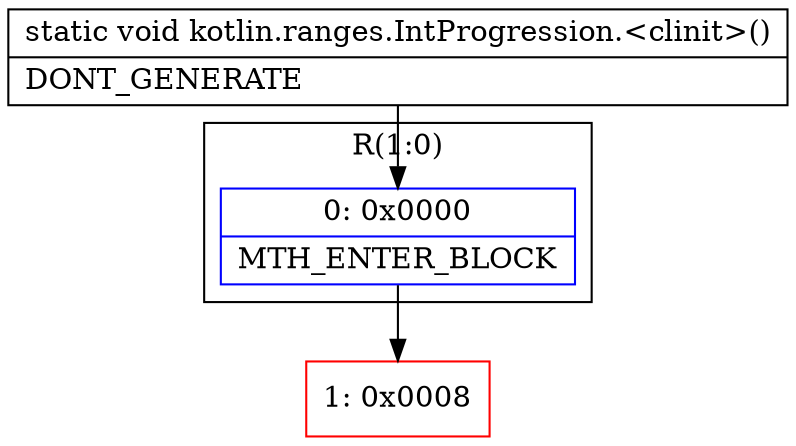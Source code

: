 digraph "CFG forkotlin.ranges.IntProgression.\<clinit\>()V" {
subgraph cluster_Region_1799792171 {
label = "R(1:0)";
node [shape=record,color=blue];
Node_0 [shape=record,label="{0\:\ 0x0000|MTH_ENTER_BLOCK\l}"];
}
Node_1 [shape=record,color=red,label="{1\:\ 0x0008}"];
MethodNode[shape=record,label="{static void kotlin.ranges.IntProgression.\<clinit\>()  | DONT_GENERATE\l}"];
MethodNode -> Node_0;
Node_0 -> Node_1;
}

